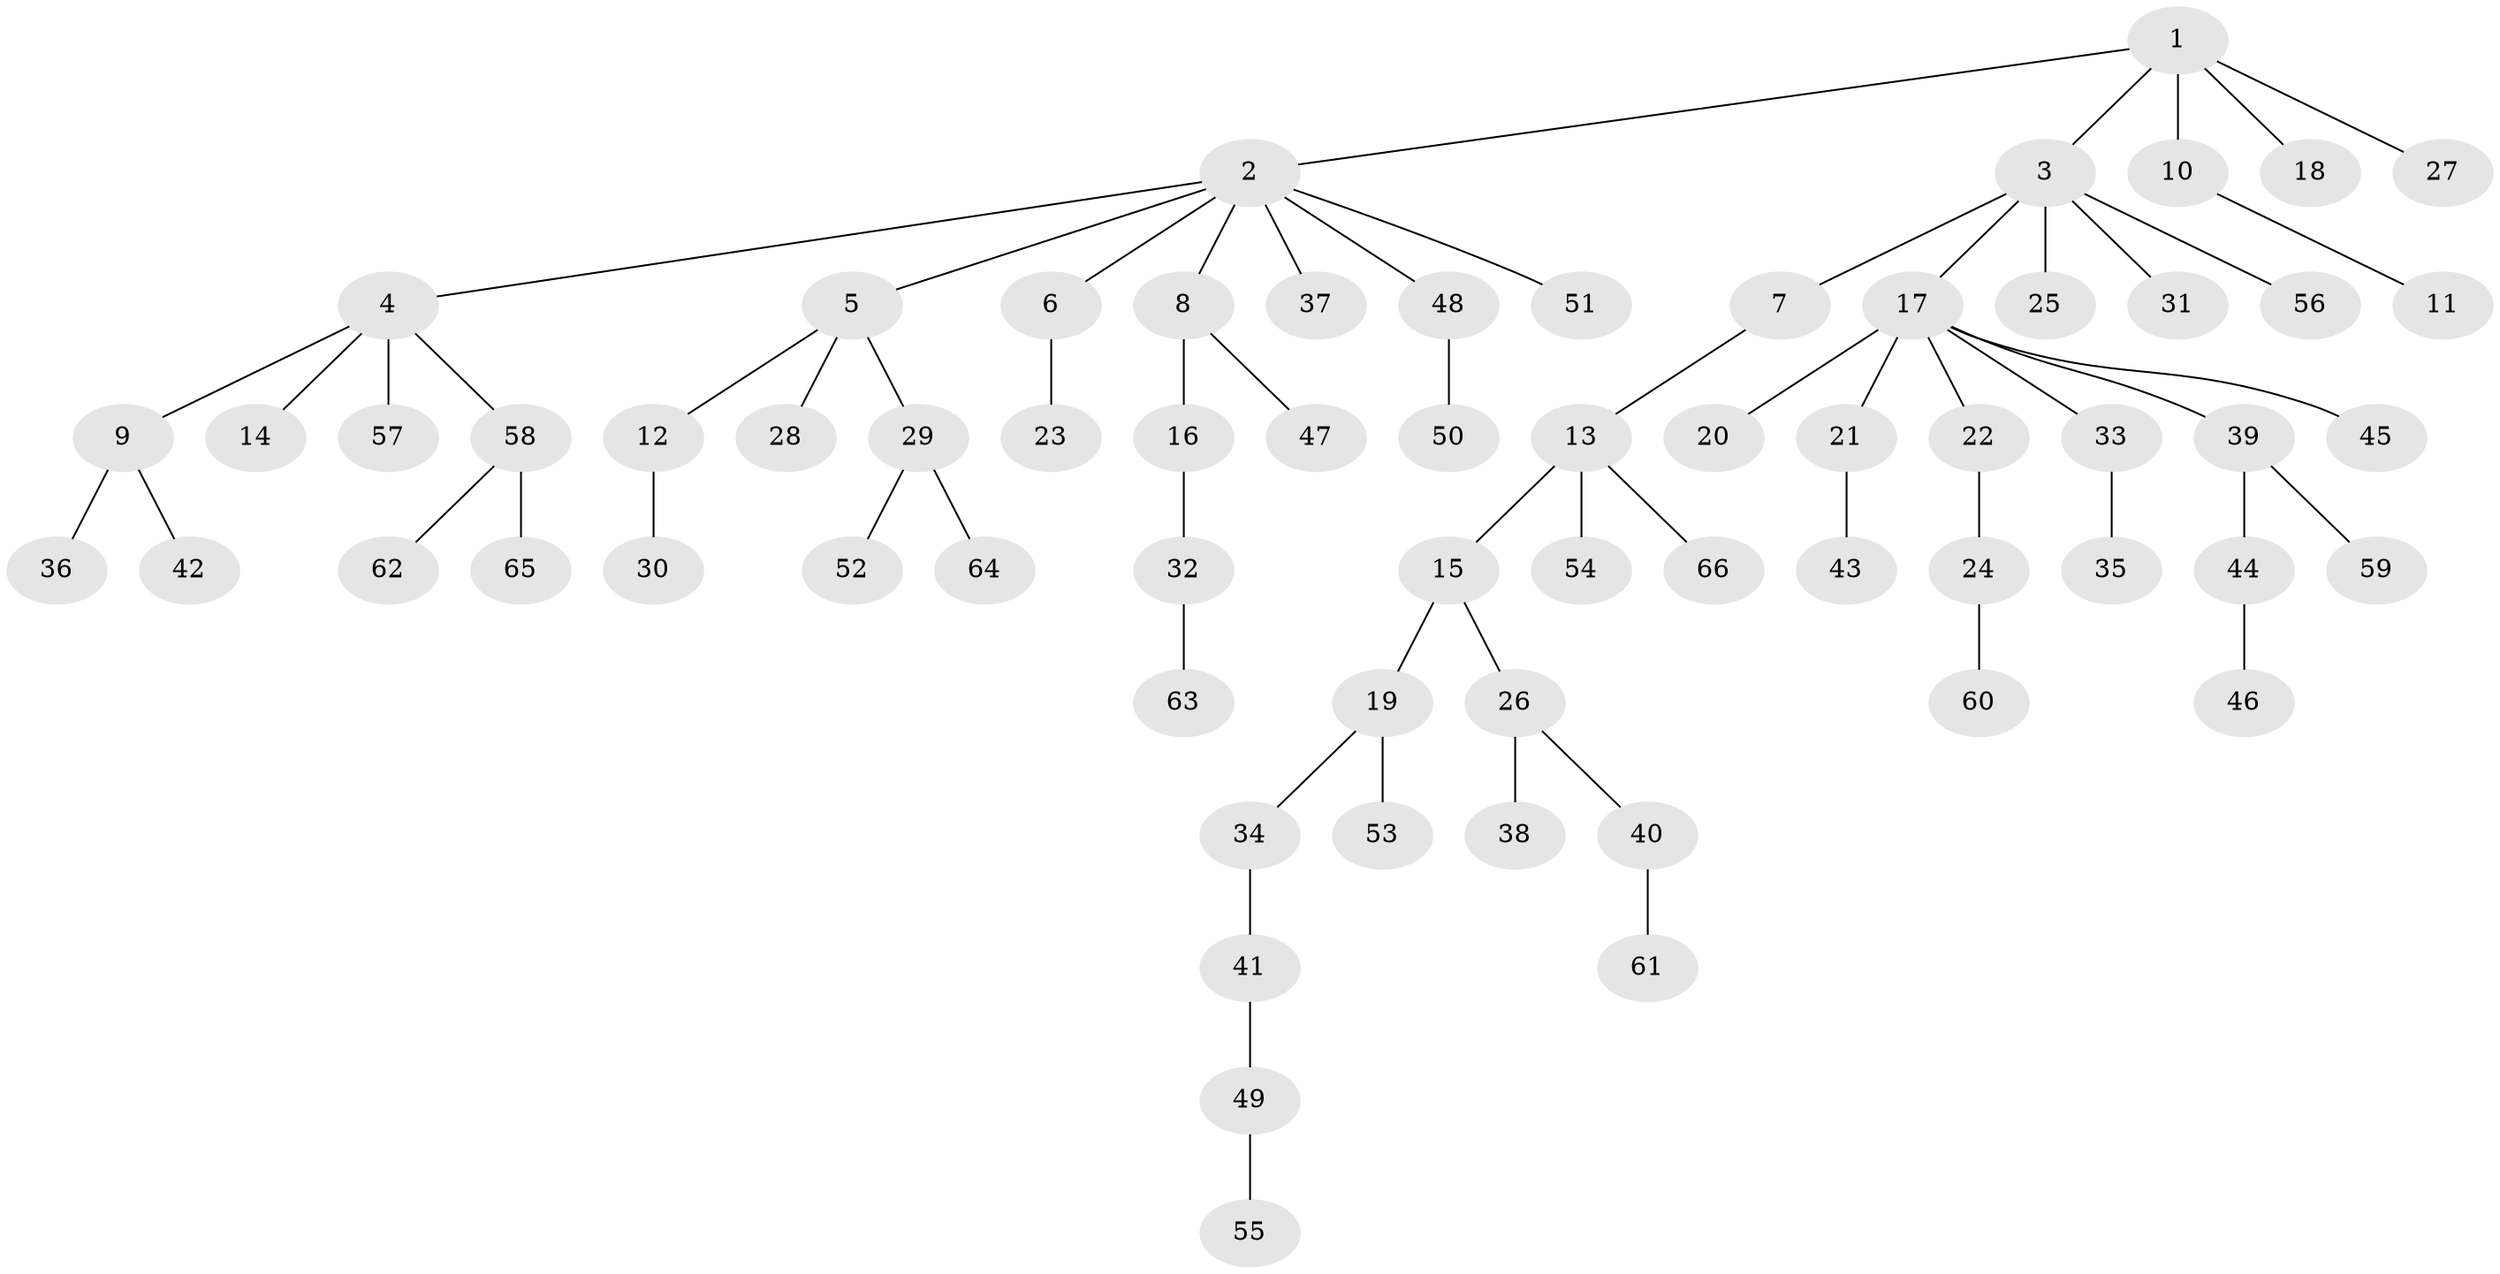 // coarse degree distribution, {3: 0.14814814814814814, 6: 0.037037037037037035, 2: 0.3333333333333333, 1: 0.4444444444444444, 4: 0.037037037037037035}
// Generated by graph-tools (version 1.1) at 2025/51/03/04/25 22:51:30]
// undirected, 66 vertices, 65 edges
graph export_dot {
  node [color=gray90,style=filled];
  1;
  2;
  3;
  4;
  5;
  6;
  7;
  8;
  9;
  10;
  11;
  12;
  13;
  14;
  15;
  16;
  17;
  18;
  19;
  20;
  21;
  22;
  23;
  24;
  25;
  26;
  27;
  28;
  29;
  30;
  31;
  32;
  33;
  34;
  35;
  36;
  37;
  38;
  39;
  40;
  41;
  42;
  43;
  44;
  45;
  46;
  47;
  48;
  49;
  50;
  51;
  52;
  53;
  54;
  55;
  56;
  57;
  58;
  59;
  60;
  61;
  62;
  63;
  64;
  65;
  66;
  1 -- 2;
  1 -- 3;
  1 -- 10;
  1 -- 18;
  1 -- 27;
  2 -- 4;
  2 -- 5;
  2 -- 6;
  2 -- 8;
  2 -- 37;
  2 -- 48;
  2 -- 51;
  3 -- 7;
  3 -- 17;
  3 -- 25;
  3 -- 31;
  3 -- 56;
  4 -- 9;
  4 -- 14;
  4 -- 57;
  4 -- 58;
  5 -- 12;
  5 -- 28;
  5 -- 29;
  6 -- 23;
  7 -- 13;
  8 -- 16;
  8 -- 47;
  9 -- 36;
  9 -- 42;
  10 -- 11;
  12 -- 30;
  13 -- 15;
  13 -- 54;
  13 -- 66;
  15 -- 19;
  15 -- 26;
  16 -- 32;
  17 -- 20;
  17 -- 21;
  17 -- 22;
  17 -- 33;
  17 -- 39;
  17 -- 45;
  19 -- 34;
  19 -- 53;
  21 -- 43;
  22 -- 24;
  24 -- 60;
  26 -- 38;
  26 -- 40;
  29 -- 52;
  29 -- 64;
  32 -- 63;
  33 -- 35;
  34 -- 41;
  39 -- 44;
  39 -- 59;
  40 -- 61;
  41 -- 49;
  44 -- 46;
  48 -- 50;
  49 -- 55;
  58 -- 62;
  58 -- 65;
}
